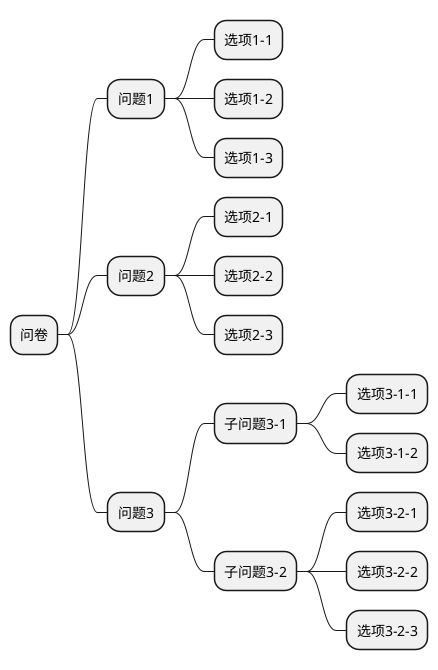 @startmindmap
* 问卷
** 问题1
*** 选项1-1
*** 选项1-2
*** 选项1-3
** 问题2
*** 选项2-1
*** 选项2-2
*** 选项2-3
** 问题3
*** 子问题3-1
**** 选项3-1-1
**** 选项3-1-2
*** 子问题3-2
**** 选项3-2-1
**** 选项3-2-2
**** 选项3-2-3
@endmindmap